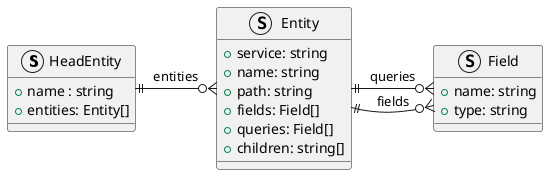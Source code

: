 @startuml


struct HeadEntity {
    + name : string
    + entities: Entity[]
}

struct Entity {
    + service: string
    + name: string
    + path: string
    + fields: Field[]
    + queries: Field[]
    + children: string[]
}


struct Field {
    + name: string
    + type: string
}



HeadEntity ||-o{ Entity : entities


Entity ||-r--o{ Field: fields
Entity ||-r--o{ Field : queries

@enduml